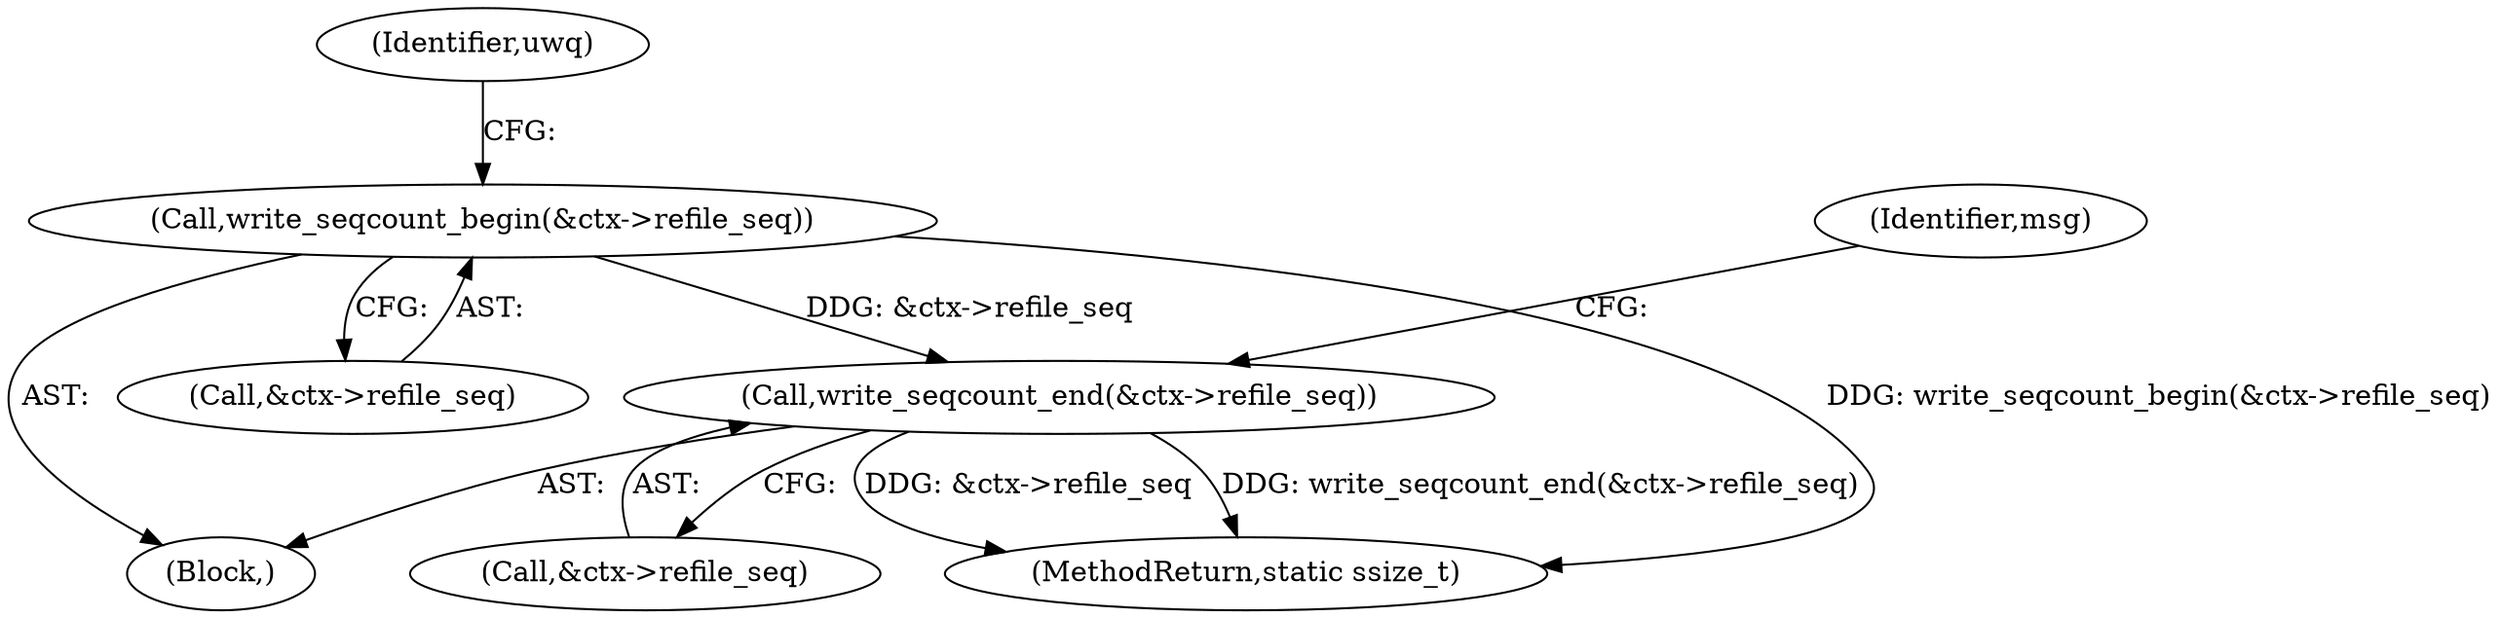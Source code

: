digraph "0_linux_384632e67e0829deb8015ee6ad916b180049d252@API" {
"1000153" [label="(Call,write_seqcount_begin(&ctx->refile_seq))"];
"1000174" [label="(Call,write_seqcount_end(&ctx->refile_seq))"];
"1000154" [label="(Call,&ctx->refile_seq)"];
"1000153" [label="(Call,write_seqcount_begin(&ctx->refile_seq))"];
"1000408" [label="(MethodReturn,static ssize_t)"];
"1000152" [label="(Block,)"];
"1000174" [label="(Call,write_seqcount_end(&ctx->refile_seq))"];
"1000175" [label="(Call,&ctx->refile_seq)"];
"1000162" [label="(Identifier,uwq)"];
"1000181" [label="(Identifier,msg)"];
"1000153" -> "1000152"  [label="AST: "];
"1000153" -> "1000154"  [label="CFG: "];
"1000154" -> "1000153"  [label="AST: "];
"1000162" -> "1000153"  [label="CFG: "];
"1000153" -> "1000408"  [label="DDG: write_seqcount_begin(&ctx->refile_seq)"];
"1000153" -> "1000174"  [label="DDG: &ctx->refile_seq"];
"1000174" -> "1000152"  [label="AST: "];
"1000174" -> "1000175"  [label="CFG: "];
"1000175" -> "1000174"  [label="AST: "];
"1000181" -> "1000174"  [label="CFG: "];
"1000174" -> "1000408"  [label="DDG: write_seqcount_end(&ctx->refile_seq)"];
"1000174" -> "1000408"  [label="DDG: &ctx->refile_seq"];
}
